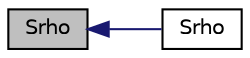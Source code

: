 digraph "Srho"
{
  bgcolor="transparent";
  edge [fontname="Helvetica",fontsize="10",labelfontname="Helvetica",labelfontsize="10"];
  node [fontname="Helvetica",fontsize="10",shape=record];
  rankdir="LR";
  Node354 [label="Srho",height=0.2,width=0.4,color="black", fillcolor="grey75", style="filled", fontcolor="black"];
  Node354 -> Node355 [dir="back",color="midnightblue",fontsize="10",style="solid",fontname="Helvetica"];
  Node355 [label="Srho",height=0.2,width=0.4,color="black",URL="$a24741.html#a53b98dc8be499577813d4dc231caf598",tooltip="Return tmp total mass source for carrier phase specie i. "];
}
